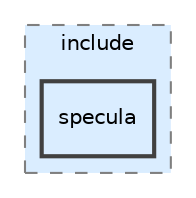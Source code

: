 digraph "build/include/specula"
{
 // LATEX_PDF_SIZE
  bgcolor="transparent";
  edge [fontname="Helvetica",fontsize="10",labelfontname="Helvetica",labelfontsize="10"];
  node [fontname="Helvetica",fontsize="10",shape=record];
  compound=true
  subgraph clusterdir_8f2980731aba7ec7b9fcae5764f196e3 {
    graph [ bgcolor="#daedff", pencolor="grey50", style="filled,dashed,", label="include", fontname="Helvetica", fontsize="10", URL="dir_8f2980731aba7ec7b9fcae5764f196e3.html"]
  dir_93cf616e08242ac6b3ceed62984da35d [shape=box, label="specula", style="filled,bold,", fillcolor="#daedff", color="grey25", URL="dir_93cf616e08242ac6b3ceed62984da35d.html"];
  }
}
